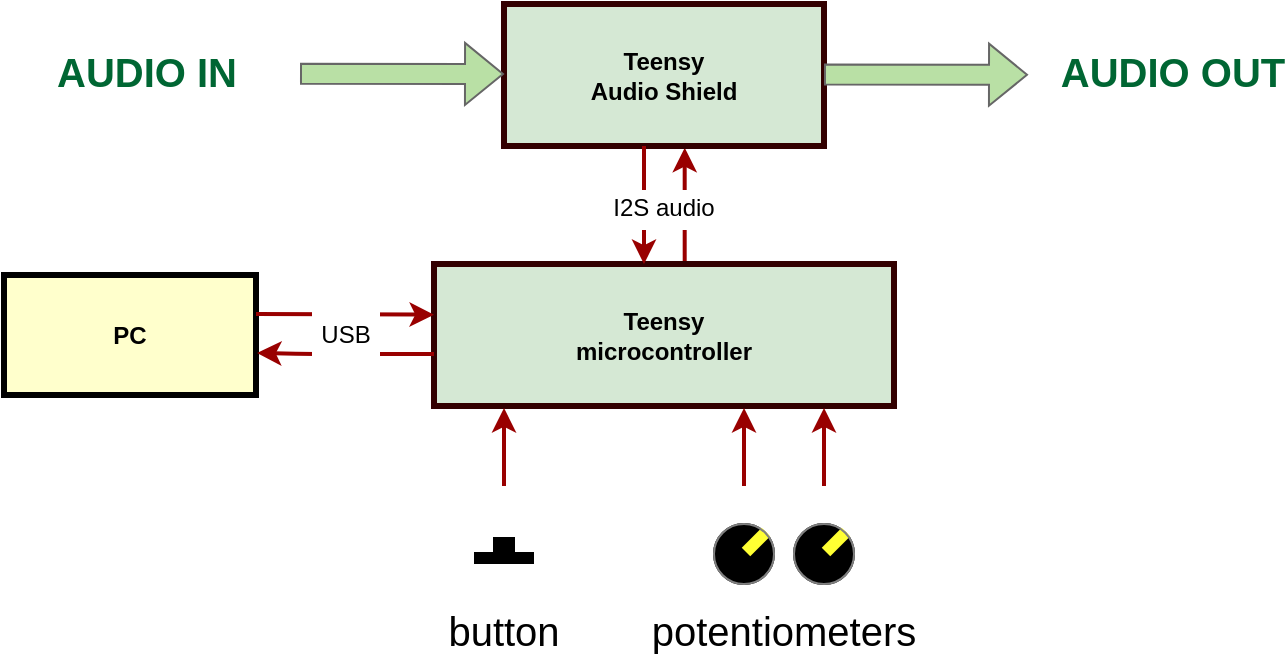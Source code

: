 <mxfile version="23.1.1" type="device">
  <diagram name="Page-1" id="c7558073-3199-34d8-9f00-42111426c3f3">
    <mxGraphModel dx="909" dy="685" grid="1" gridSize="10" guides="1" tooltips="1" connect="1" arrows="1" fold="1" page="1" pageScale="1" pageWidth="826" pageHeight="1169" background="none" math="0" shadow="0">
      <root>
        <mxCell id="0" />
        <mxCell id="1" parent="0" />
        <mxCell id="55" value="" style="edgeStyle=elbowEdgeStyle;elbow=horizontal;strokeColor=#990000;strokeWidth=2;exitX=0.545;exitY=0.002;exitDx=0;exitDy=0;exitPerimeter=0;entryX=0.565;entryY=1.012;entryDx=0;entryDy=0;entryPerimeter=0;" parent="1" source="LGiKxwKSYLCJIGK0Fo9F-98" target="LGiKxwKSYLCJIGK0Fo9F-104" edge="1">
          <mxGeometry width="100" height="100" relative="1" as="geometry">
            <mxPoint x="510.0" y="239.071" as="sourcePoint" />
            <mxPoint x="510.36" y="170" as="targetPoint" />
            <Array as="points">
              <mxPoint x="510.36" y="214" />
            </Array>
          </mxGeometry>
        </mxCell>
        <mxCell id="LGiKxwKSYLCJIGK0Fo9F-104" value="Teensy&#xa;Audio Shield" style="whiteSpace=wrap;align=center;verticalAlign=middle;fontStyle=1;strokeWidth=3;fillColor=#d5e8d4;strokeColor=#330000;" parent="1" vertex="1">
          <mxGeometry x="420" y="120" width="160" height="71" as="geometry" />
        </mxCell>
        <mxCell id="LGiKxwKSYLCJIGK0Fo9F-98" value="Teensy&#xa;microcontroller" style="whiteSpace=wrap;align=center;verticalAlign=middle;fontStyle=1;strokeWidth=3;fillColor=#d5e8d4;strokeColor=#330000;" parent="1" vertex="1">
          <mxGeometry x="385" y="250" width="230" height="71" as="geometry" />
        </mxCell>
        <mxCell id="LGiKxwKSYLCJIGK0Fo9F-111" value="" style="edgeStyle=elbowEdgeStyle;elbow=horizontal;strokeColor=#990000;strokeWidth=2" parent="1" edge="1">
          <mxGeometry width="100" height="100" relative="1" as="geometry">
            <mxPoint x="490" y="191" as="sourcePoint" />
            <mxPoint x="490" y="250" as="targetPoint" />
            <Array as="points">
              <mxPoint x="490" y="225" />
            </Array>
          </mxGeometry>
        </mxCell>
        <mxCell id="LGiKxwKSYLCJIGK0Fo9F-112" value="" style="edgeStyle=elbowEdgeStyle;elbow=horizontal;strokeColor=#990000;strokeWidth=2;entryX=0.565;entryY=1.012;entryDx=0;entryDy=0;entryPerimeter=0;" parent="1" edge="1">
          <mxGeometry width="100" height="100" relative="1" as="geometry">
            <mxPoint x="420" y="361" as="sourcePoint" />
            <mxPoint x="420.05" y="322.002" as="targetPoint" />
            <Array as="points">
              <mxPoint x="420.01" y="344.15" />
            </Array>
          </mxGeometry>
        </mxCell>
        <mxCell id="LGiKxwKSYLCJIGK0Fo9F-108" value="I2S audio" style="text;spacingTop=-5;align=center;fillColor=default;" parent="1" vertex="1">
          <mxGeometry x="460" y="213" width="80" height="20" as="geometry" />
        </mxCell>
        <mxCell id="LGiKxwKSYLCJIGK0Fo9F-116" value="" style="shape=flexArrow;endArrow=classic;html=1;rounded=0;strokeColor=#666666;fillColor=#B9E0A5;" parent="1" edge="1">
          <mxGeometry width="50" height="50" relative="1" as="geometry">
            <mxPoint x="580" y="155.22" as="sourcePoint" />
            <mxPoint x="682" y="155.39" as="targetPoint" />
          </mxGeometry>
        </mxCell>
        <mxCell id="LGiKxwKSYLCJIGK0Fo9F-118" value="AUDIO OUT" style="text;spacingTop=-5;align=center;fontSize=20;fontStyle=1;fontColor=#006633;" parent="1" vertex="1">
          <mxGeometry x="700" y="140.62" width="109" height="29.75" as="geometry" />
        </mxCell>
        <mxCell id="ZvlH8nx6Sn0gD6ohMPlv-57" value="" style="edgeStyle=elbowEdgeStyle;elbow=horizontal;strokeColor=#990000;strokeWidth=2;entryX=0.565;entryY=1.012;entryDx=0;entryDy=0;entryPerimeter=0;" parent="1" edge="1">
          <mxGeometry width="100" height="100" relative="1" as="geometry">
            <mxPoint x="540" y="361" as="sourcePoint" />
            <mxPoint x="540.05" y="322.002" as="targetPoint" />
            <Array as="points">
              <mxPoint x="540.01" y="344.15" />
            </Array>
          </mxGeometry>
        </mxCell>
        <mxCell id="ZvlH8nx6Sn0gD6ohMPlv-58" value="" style="edgeStyle=elbowEdgeStyle;elbow=horizontal;strokeColor=#990000;strokeWidth=2;entryX=0.565;entryY=1.012;entryDx=0;entryDy=0;entryPerimeter=0;" parent="1" edge="1">
          <mxGeometry width="100" height="100" relative="1" as="geometry">
            <mxPoint x="580" y="361" as="sourcePoint" />
            <mxPoint x="580.05" y="322.002" as="targetPoint" />
            <Array as="points">
              <mxPoint x="580.01" y="344.15" />
            </Array>
          </mxGeometry>
        </mxCell>
        <mxCell id="ZvlH8nx6Sn0gD6ohMPlv-59" value="button" style="text;spacingTop=-5;align=center;fillColor=default;fontSize=20;" parent="1" vertex="1">
          <mxGeometry x="380" y="420" width="80" height="20" as="geometry" />
        </mxCell>
        <mxCell id="ZvlH8nx6Sn0gD6ohMPlv-63" value="" style="group" parent="1" vertex="1" connectable="0">
          <mxGeometry x="405" y="380" width="30" height="10" as="geometry" />
        </mxCell>
        <mxCell id="ZvlH8nx6Sn0gD6ohMPlv-60" value="" style="endArrow=none;html=1;rounded=0;strokeWidth=6;" parent="ZvlH8nx6Sn0gD6ohMPlv-63" edge="1">
          <mxGeometry width="50" height="50" relative="1" as="geometry">
            <mxPoint y="17" as="sourcePoint" />
            <mxPoint x="30" y="17" as="targetPoint" />
          </mxGeometry>
        </mxCell>
        <mxCell id="ZvlH8nx6Sn0gD6ohMPlv-61" value="" style="rounded=0;whiteSpace=wrap;html=1;fillColor=#000000;" parent="ZvlH8nx6Sn0gD6ohMPlv-63" vertex="1">
          <mxGeometry x="10" y="7" width="10" height="10" as="geometry" />
        </mxCell>
        <mxCell id="xbbQwFUR8eQS7zudpXW6-62" value="" style="group" parent="1" vertex="1" connectable="0">
          <mxGeometry x="525" y="380" width="30" height="30" as="geometry" />
        </mxCell>
        <mxCell id="xbbQwFUR8eQS7zudpXW6-59" value="" style="ellipse;whiteSpace=wrap;html=1;aspect=fixed;fillColor=#000000;" parent="xbbQwFUR8eQS7zudpXW6-62" vertex="1">
          <mxGeometry width="30" height="30" as="geometry" />
        </mxCell>
        <mxCell id="xbbQwFUR8eQS7zudpXW6-60" value="" style="endArrow=none;html=1;rounded=0;strokeColor=#FFFF33;strokeWidth=6;" parent="xbbQwFUR8eQS7zudpXW6-62" edge="1">
          <mxGeometry width="50" height="50" relative="1" as="geometry">
            <mxPoint x="16" y="14" as="sourcePoint" />
            <mxPoint x="26" y="4" as="targetPoint" />
          </mxGeometry>
        </mxCell>
        <mxCell id="xbbQwFUR8eQS7zudpXW6-61" value="" style="ellipse;whiteSpace=wrap;html=1;aspect=fixed;fillColor=none;strokeColor=#808080;" parent="xbbQwFUR8eQS7zudpXW6-62" vertex="1">
          <mxGeometry width="30" height="30" as="geometry" />
        </mxCell>
        <mxCell id="xbbQwFUR8eQS7zudpXW6-63" value="" style="group" parent="1" vertex="1" connectable="0">
          <mxGeometry x="565" y="380" width="30" height="30" as="geometry" />
        </mxCell>
        <mxCell id="xbbQwFUR8eQS7zudpXW6-64" value="" style="ellipse;whiteSpace=wrap;html=1;aspect=fixed;fillColor=#000000;" parent="xbbQwFUR8eQS7zudpXW6-63" vertex="1">
          <mxGeometry width="30" height="30" as="geometry" />
        </mxCell>
        <mxCell id="xbbQwFUR8eQS7zudpXW6-65" value="" style="endArrow=none;html=1;rounded=0;strokeColor=#FFFF33;strokeWidth=6;" parent="xbbQwFUR8eQS7zudpXW6-63" edge="1">
          <mxGeometry width="50" height="50" relative="1" as="geometry">
            <mxPoint x="16" y="14" as="sourcePoint" />
            <mxPoint x="26" y="4" as="targetPoint" />
          </mxGeometry>
        </mxCell>
        <mxCell id="xbbQwFUR8eQS7zudpXW6-66" value="" style="ellipse;whiteSpace=wrap;html=1;aspect=fixed;fillColor=none;strokeColor=#808080;" parent="xbbQwFUR8eQS7zudpXW6-63" vertex="1">
          <mxGeometry width="30" height="30" as="geometry" />
        </mxCell>
        <mxCell id="xbbQwFUR8eQS7zudpXW6-67" value="potentiometers" style="text;spacingTop=-5;align=center;fillColor=default;fontSize=20;" parent="1" vertex="1">
          <mxGeometry x="520" y="420" width="80" height="20" as="geometry" />
        </mxCell>
        <mxCell id="xbbQwFUR8eQS7zudpXW6-68" value="PC" style="whiteSpace=wrap;align=center;verticalAlign=middle;fontStyle=1;strokeWidth=3;fillColor=#FFFFCC" parent="1" vertex="1">
          <mxGeometry x="170" y="255.5" width="126" height="60" as="geometry" />
        </mxCell>
        <mxCell id="xbbQwFUR8eQS7zudpXW6-69" value="" style="edgeStyle=elbowEdgeStyle;elbow=horizontal;strokeColor=#990000;strokeWidth=2;entryX=1.004;entryY=0.65;entryDx=0;entryDy=0;entryPerimeter=0;" parent="1" target="xbbQwFUR8eQS7zudpXW6-68" edge="1">
          <mxGeometry width="100" height="100" relative="1" as="geometry">
            <mxPoint x="385" y="295" as="sourcePoint" />
            <mxPoint x="300" y="295" as="targetPoint" />
            <Array as="points">
              <mxPoint x="325.81" y="269" />
            </Array>
          </mxGeometry>
        </mxCell>
        <mxCell id="xbbQwFUR8eQS7zudpXW6-70" value="" style="edgeStyle=elbowEdgeStyle;elbow=horizontal;strokeColor=#990000;strokeWidth=2;exitX=0.545;exitY=0.002;exitDx=0;exitDy=0;exitPerimeter=0;entryX=0;entryY=0.427;entryDx=0;entryDy=0;entryPerimeter=0;" parent="1" edge="1">
          <mxGeometry width="100" height="100" relative="1" as="geometry">
            <mxPoint x="296.0" y="275.002" as="sourcePoint" />
            <mxPoint x="385.0" y="275.317" as="targetPoint" />
            <Array as="points">
              <mxPoint x="296.01" y="238.86" />
            </Array>
          </mxGeometry>
        </mxCell>
        <mxCell id="xbbQwFUR8eQS7zudpXW6-72" value="&#xa;USB" style="text;spacingTop=-5;align=center;fillColor=default;" parent="1" vertex="1">
          <mxGeometry x="324" y="262.5" width="34" height="50" as="geometry" />
        </mxCell>
        <mxCell id="XalAlGlrzn6rLAGEEC_3-55" value="" style="shape=flexArrow;endArrow=classic;html=1;rounded=0;strokeColor=#666666;fillColor=#B9E0A5;" edge="1" parent="1">
          <mxGeometry width="50" height="50" relative="1" as="geometry">
            <mxPoint x="318" y="154.83" as="sourcePoint" />
            <mxPoint x="420" y="155" as="targetPoint" />
          </mxGeometry>
        </mxCell>
        <mxCell id="XalAlGlrzn6rLAGEEC_3-56" value="AUDIO IN" style="text;spacingTop=-5;align=center;fontSize=20;fontStyle=1;fontColor=#006633;" vertex="1" parent="1">
          <mxGeometry x="187" y="140.62" width="109" height="29.75" as="geometry" />
        </mxCell>
      </root>
    </mxGraphModel>
  </diagram>
</mxfile>
